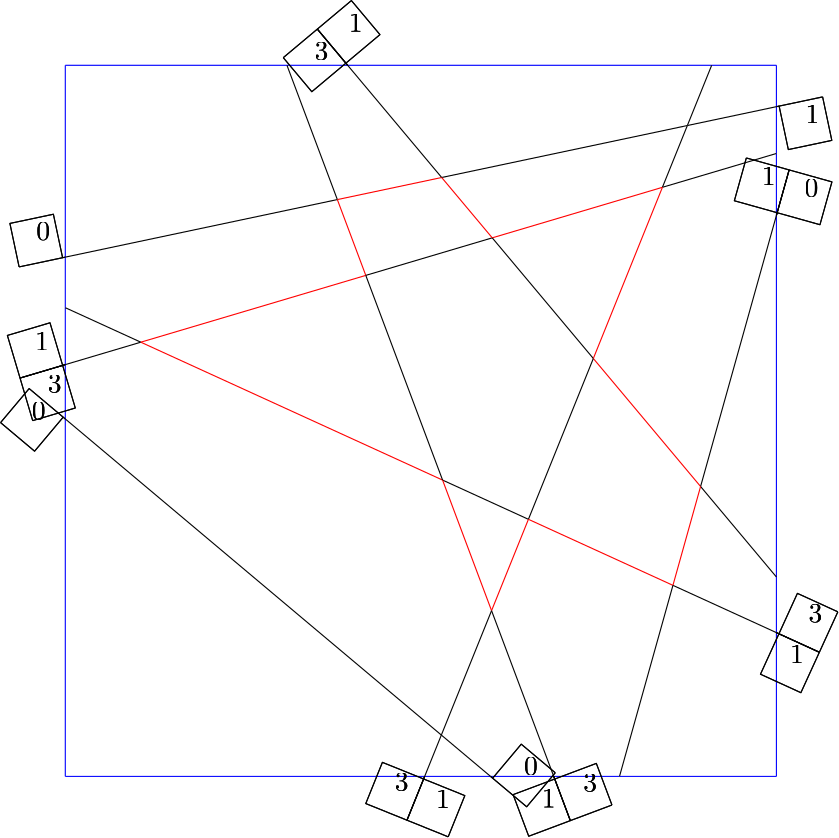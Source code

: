 <?xml version="1.0" encoding="UTF-8"?>
<ipe version="70005" creator="HGeometry"><ipestyle name="basic">
<color name="red" value="1 0 0"/>
<color name="green" value="0 1 0"/>
<color name="blue" value="0 0 1"/>
<color name="yellow" value="1 1 0"/>
<color name="orange" value="1 0.647 0"/>
<color name="gold" value="1 0.843 0"/>
<color name="purple" value="0.627 0.125 0.941"/>
<color name="gray" value="0.745 0.745 0.745"/>
<color name="brown" value="0.647 0.165 0.165"/>
<color name="navy" value="0 0 0.502"/>
<color name="pink" value="1 0.753 0.796"/>
<color name="seagreen" value="0.18 0.545 0.341"/>
<color name="turquoise" value="0.251 0.878 0.816"/>
<color name="violet" value="0.933 0.51 0.933"/>
<color name="darkblue" value="0 0 0.545"/>
<color name="darkcyan" value="0 0.545 0.545"/>
<color name="darkgray" value="0.663 0.663 0.663"/>
<color name="darkgreen" value="0 0.392 0"/>
<color name="darkmagenta" value="0.545 0 0.545"/>
<color name="darkorange" value="1 0.549 0"/>
<color name="darkred" value="0.545 0 0"/>
<color name="lightblue" value="0.678 0.847 0.902"/>
<color name="lightcyan" value="0.878 1 1"/>
<color name="lightgray" value="0.827 0.827 0.827"/>
<color name="lightgreen" value="0.565 0.933 0.565"/>
<color name="lightyellow" value="1 1 0.878"/>
<dashstyle name="dashed" value="[4] 0"/>
<dashstyle name="dotted" value="[1 3] 0"/>
<dashstyle name="dash dotted" value="[4 2 1 2] 0"/>
<dashstyle name="dash dot dotted" value="[4 2 1 2 1 2] 0"/>
<pen name="heavier" value="0.8"/>
<pen name="fat" value="1.2"/>
<pen name="ultrafat" value="2"/>
<textsize name="large" value="\large"/>
<textsize name="Large" value="\Large"/>
<textsize name="LARGE" value="\LARGE"/>
<textsize name="huge" value="\huge"/>
<textsize name="Huge" value="\Huge"/>
<textsize name="small" value="\small"/>
<textsize name="footnote" value="\footnotesize"/>
<textsize name="tiny" value="\tiny"/>
<symbolsize name="small" value="2"/>
<symbolsize name="tiny" value="1.1"/>
<symbolsize name="large" value="5"/>
<arrowsize name="small" value="5"/>
<arrowsize name="tiny" value="3"/>
<arrowsize name="large" value="10"/>
<gridsize name="4 pts" value="4"/>
<gridsize name="8 pts (~3 mm)" value="8"/>
<gridsize name="16 pts (~6 mm)" value="16"/>
<gridsize name="32 pts (~12 mm)" value="32"/>
<gridsize name="10 pts (~3.5 mm)" value="10"/>
<gridsize name="20 pts (~7 mm)" value="20"/>
<gridsize name="14 pts (~5 mm)" value="14"/>
<gridsize name="28 pts (~10 mm)" value="28"/>
<gridsize name="56 pts (~20 mm)" value="56"/>
<anglesize name="90 deg" value="90"/>
<anglesize name="60 deg" value="60"/>
<anglesize name="45 deg" value="45"/>
<anglesize name="30 deg" value="30"/>
<anglesize name="22.5 deg" value="22.5"/>
<symbol name="mark/circle(sx)" transformations="translations">
<path fill="sym-stroke">
0.6 0 0 0.6 0 0 e 0.4 0 0 0.4 0 0 e
</path></symbol>
<symbol name="mark/disk(sx)" transformations="translations">
<path fill="sym-stroke">
0.6 0 0 0.6 0 0 e
</path></symbol>
<symbol name="mark/fdisk(sfx)" transformations="translations">
<group><path fill="sym-fill">
0.5 0 0 0.5 0 0 e
</path><path fill="sym-stroke" fillrule="eofill">
0.6 0 0 0.6 0 0 e 0.4 0 0 0.4 0 0 e
</path></group></symbol>
<symbol name="mark/box(sx)" transformations="translations">
<path fill="sym-stroke" fillrule="eofill">
-0.6 -0.6 m 0.6 -0.6 l 0.6 0.6 l -0.6 0.6 l h
-0.4 -0.4 m 0.4 -0.4 l 0.4 0.4 l -0.4 0.4 l h</path></symbol>
<symbol name="mark/square(sx)" transformations="translations">
<path fill="sym-stroke">
-0.6 -0.6 m 0.6 -0.6 l 0.6 0.6 l -0.6 0.6 l h</path></symbol>
<symbol name="mark/fsquare(sfx)" transformations="translations">
<group><path fill="sym-fill">
-0.5 -0.5 m 0.5 -0.5 l 0.5 0.5 l -0.5 0.5 l h</path>
<path fill="sym-stroke" fillrule="eofill">
-0.6 -0.6 m 0.6 -0.6 l 0.6 0.6 l -0.6 0.6 l h
-0.4 -0.4 m 0.4 -0.4 l 0.4 0.4 l -0.4 0.4 l h</path></group></symbol>
<symbol name="mark/cross(sx)" transformations="translations">
<group><path fill="sym-stroke">
-0.43 -0.57 m 0.57 0.43 l 0.43 0.57 l -0.57 -0.43 l h</path>
<path fill="sym-stroke">
-0.43 0.57 m 0.57 -0.43 l 0.43 -0.57 l -0.57 0.43 l h</path>
</group></symbol>
<symbol name="arrow/arc(spx)">
<path pen="sym-pen" stroke="sym-stroke" fill="sym-stroke">
0 0 m -1.0 0.333 l -1.0 -0.333 l h</path></symbol>
<symbol name="arrow/farc(spx)">
<path pen="sym-pen" stroke="sym-stroke" fill="white">
0 0 m -1.0 0.333 l -1.0 -0.333 l h</path></symbol>
<symbol name="arrow/ptarc(spx)">
<path pen="sym-pen" stroke="sym-stroke" fill="sym-stroke">
0 0 m -1.0 0.333 l -0.8 0 l -1.0 -0.333 l h</path></symbol>
<symbol name="arrow/fptarc(spx)">
<path pen="sym-pen" stroke="sym-stroke" fill="white">
0 0 m -1.0 0.333 l -0.8 0 l -1.0 -0.333 l h</path></symbol>
<symbol name="arrow/fnormal(spx)">
<path pen="sym-pen" stroke="sym-stroke" fill="white">
0 0 m -1.0 0.333 l -1.0 -0.333 l h</path></symbol>
<symbol name="arrow/pointed(spx)">
<path pen="sym-pen" stroke="sym-stroke" fill="sym-stroke">
0 0 m -1.0 0.333 l -0.8 0 l -1.0 -0.333 l h</path></symbol>
<symbol name="arrow/fpointed(spx)">
<path pen="sym-pen" stroke="sym-stroke" fill="white">
0 0 m -1.0 0.333 l -0.8 0 l -1.0 -0.333 l h</path></symbol>
<symbol name="arrow/linear(spx)">
<path pen="sym-pen" stroke="sym-stroke">
-1.0 0.333 m 0 0 l -1.0 -0.333 l</path></symbol>
<symbol name="arrow/fdouble(spx)">
<path pen="sym-pen" stroke="sym-stroke" fill="white">
0 0 m -1.0 0.333 l -1.0 -0.333 l h
-1 0 m -2.0 0.333 l -2.0 -0.333 l h
</path></symbol>
<symbol name="arrow/double(spx)">
<path pen="sym-pen" stroke="sym-stroke" fill="sym-stroke">
0 0 m -1.0 0.333 l -1.0 -0.333 l h
-1 0 m -2.0 0.333 l -2.0 -0.333 l h
</path></symbol>
<tiling name="falling" angle="-60" width="1" step="4"/>
<tiling name="rising" angle="30" width="1" step="4"/>
<textstyle name="center" begin="\begin{center}" end="\end{center}"/>
<textstyle name="itemize" begin="\begin{itemize}" end="\end{itemize}"/>
<textstyle name="item" begin="\begin{itemize}\item{}" end="\end{itemize}"/>
</ipestyle><page><path stroke="blue">-128.0 128.0 m
-101.40017 128.0 -74.80033 128.0 -48.2005 128.0 c
</path><path stroke="blue">-48.2005 128.0 m
-40.917866 128.0 -33.635235 128.0 -26.3526 128.0 c
</path><path stroke="blue">-26.3526 128.0 m
17.328266 128.0 61.00913 128.0 104.69 128.0 c
</path><path stroke="blue">104.69 128.0 m
112.46 128.0 120.23 128.0 128.0 128.0 c
</path><path stroke="blue">128.0 128.0 m
128.0 123.035 128.0 118.07 128.0 113.105 c
</path><path stroke="blue">128.0 113.105 m
128.0 107.49133 128.0 101.87767 128.0 96.264 c
</path><path stroke="blue">128.0 96.264 m
128.0 88.8296 128.0 81.3952 128.0 73.9608 c
</path><path stroke="blue">128.0 73.9608 m
128.0 30.568298 128.0 -12.824198 128.0 -56.2167 c
</path><path stroke="blue">128.0 -56.2167 m
128.0 -62.892467 128.0 -69.56823 128.0 -76.244 c
</path><path stroke="blue">128.0 -76.244 m
128.0 -93.496 128.0 -110.748 128.0 -128.0 c
</path><path stroke="blue">128.0 -128.0 m
109.169365 -128.0 90.33873 -128.0 71.5081 -128.0 c
</path><path stroke="blue">71.5081 -128.0 m
63.618565 -128.0 55.729034 -128.0 47.8395 -128.0 c
</path><path stroke="blue">47.8395 -128.0 m
40.2534 -128.0 32.6673 -128.0 25.0812 -128.0 c
</path><path stroke="blue">25.0812 -128.0 m
17.176483 -128.0 9.271767 -128.0 1.36705 -128.0 c
</path><path stroke="blue">1.36705 -128.0 m
-41.7553 -128.0 -84.87765 -128.0 -128.0 -128.0 c
</path><path stroke="blue">-128.0 -128.0 m
-128.0 -85.10697 -128.0 -42.21394 -128.0 0.67909 c
</path><path stroke="blue">-128.0 0.67909 m
-128.0 7.2031264 -128.0 13.727163 -128.0 20.2512 c
</path><path stroke="blue">-128.0 20.2512 m
-128.0 27.0787 -128.0 33.9062 -128.0 40.7337 c
</path><path stroke="blue">-128.0 40.7337 m
-128.0 46.8026 -128.0 52.8715 -128.0 58.9404 c
</path><path stroke="blue">-128.0 58.9404 m
-128.0 81.960266 -128.0 104.98013 -128.0 128.0 c
</path><path stroke="black">-128.0 58.9404 m
-95.35533 65.84737 -62.71067 72.75433 -30.066 79.6613 c
</path><path stroke="red">-30.066 79.6613 m
-17.546837 82.310135 -5.0276732 84.95897 7.49149 87.6078 c
</path><path stroke="black">7.49149 87.6078 m
36.974495 93.84586 66.4575 100.08393 95.9405 106.322 c
</path><path stroke="black">95.9405 106.322 m
106.627 108.583 117.3135 110.844 128.0 113.105 c
</path><path stroke="black">-128.0 20.2512 m
-118.94334 22.940332 -109.886665 25.629467 -100.83 28.3186 c
</path><path stroke="red">-100.83 28.3186 m
-73.8292 36.335835 -46.8284 44.353065 -19.8276 52.3703 c
</path><path stroke="black">-19.8276 52.3703 m
-4.654466 56.87557 10.518667 61.380833 25.6918 65.8861 c
</path><path stroke="red">25.6918 65.8861 m
46.115566 71.95043 66.53933 78.01476 86.9631 84.0791 c
</path><path stroke="black">86.9631 84.0791 m
100.64207 88.14073 114.32103 92.20237 128.0 96.264 c
</path><path stroke="black">-128.0 0.67909 m
-82.87529 -37.252274 -37.75058 -75.18364 7.37413 -113.115 c
</path><path stroke="black">7.37413 -113.115 m
13.276486 -118.07667 19.178843 -123.03833 25.0812 -128.0 c
</path><path stroke="black">-128.0 40.7337 m
-118.94334 36.595333 -109.886665 32.456966 -100.83 28.3186 c
</path><path stroke="red">-100.83 28.3186 m
-64.61294 11.7694 -28.395874 -4.7798 7.82119 -21.329 c
</path><path stroke="black">7.82119 -21.329 m
18.121193 -26.035534 28.421198 -30.742067 38.7212 -35.4486 c
</path><path stroke="red">38.7212 -35.4486 m
56.063034 -43.372833 73.40487 -51.297066 90.7467 -59.2213 c
</path><path stroke="black">90.7467 -59.2213 m
103.16447 -64.89553 115.58223 -70.56976 128.0 -76.244 c
</path><path stroke="black">-48.2005 128.0 m
-42.155666 111.8871 -36.110832 95.7742 -30.066 79.6613 c
</path><path stroke="red">-30.066 79.6613 m
-26.6532 70.5643 -23.2404 61.4673 -19.8276 52.3703 c
</path><path stroke="black">-19.8276 52.3703 m
-10.611336 27.803867 -1.3950728 3.237433 7.82119 -21.329 c
</path><path stroke="red">7.82119 -21.329 m
13.69816 -36.994366 19.57513 -52.65973 25.4521 -68.3251 c
</path><path stroke="black">25.4521 -68.3251 m
32.914566 -88.216736 40.377033 -108.10837 47.8395 -128.0 c
</path><path stroke="black">-26.3526 128.0 m
-15.071237 114.535934 -3.7898736 101.07187 7.49149 87.6078 c
</path><path stroke="red">7.49149 87.6078 m
13.55826 80.36723 19.62503 73.12666 25.6918 65.8861 c
</path><path stroke="black">25.6918 65.8861 m
37.823967 51.4066 49.956135 36.9271 62.0883 22.4476 c
</path><path stroke="red">62.0883 22.4476 m
74.9592 7.0865674 87.8301 -8.2744665 100.701 -23.6355 c
</path><path stroke="black">100.701 -23.6355 m
109.80067 -34.4959 118.90033 -45.3563 128.0 -56.2167 c
</path><path stroke="black">104.69 128.0 m
101.7735 120.774 98.857 113.548 95.9405 106.322 c
</path><path stroke="black">95.9405 106.322 m
92.94804 98.9077 89.95557 91.4934 86.9631 84.0791 c
</path><path stroke="red">86.9631 84.0791 m
78.6715 63.535267 70.3799 42.991432 62.0883 22.4476 c
</path><path stroke="black">62.0883 22.4476 m
54.299267 3.1488671 46.510235 -16.149866 38.7212 -35.4486 c
</path><path stroke="red">38.7212 -35.4486 m
34.29817 -46.407433 29.875134 -57.366264 25.4521 -68.3251 c
</path><path stroke="black">25.4521 -68.3251 m
19.42611 -83.255066 13.40012 -98.185036 7.37413 -113.115 c
</path><path stroke="black">7.37413 -113.115 m
5.37177 -118.07667 3.3694098 -123.03833 1.36705 -128.0 c
</path><path stroke="black">128.0 73.9608 m
118.90033 41.4287 109.80067 8.896601 100.701 -23.6355 c
</path><path stroke="red">100.701 -23.6355 m
97.3829 -35.497433 94.0648 -47.359367 90.7467 -59.2213 c
</path><path stroke="black">90.7467 -59.2213 m
84.33383 -82.14753 77.92097 -105.07377 71.5081 -128.0 c
</path><path>1.36705 -128.0 m
0.9928106 -128.92734 l
</path><group><text pos="-9.419762 -133.35208" type="label">3</text><path>-4.99502 -143.76465 m
-19.832335 -137.77682 l
-13.844503 -122.939514 l
0.9928112 -128.92734 l
-4.99502 -143.76465 l
</path></group><path>1.36705 -128.0 m
0.9928106 -128.92734 l
</path><group><text pos="5.4175525 -139.3399" type="label">1</text><path>9.842295 -149.75247 m
-4.9950204 -143.76465 l
0.9928112 -128.92734 l
15.830126 -134.91516 l
9.842295 -149.75247 l
</path></group><path>25.0812 -128.0 m
25.846668 -128.64348 l
</path><group><text pos="37.118202 -127.6675" type="label">0</text><path>48.389736 -126.69152 m
38.094173 -138.93903 l
25.846668 -128.64348 l
36.14223 -116.395966 l
48.389736 -126.69152 l
</path></group><path>47.8395 -128.0 m
48.19075 -128.93628 l
</path><group><text pos="43.510513 -139.23654" type="label">1</text><path>53.810776 -143.91678 m
38.830276 -149.5368 l
33.21025 -134.5563 l
48.19075 -128.93628 l
53.810776 -143.91678 l
</path></group><path>47.8395 -128.0 m
48.19075 -128.93628 l
</path><group><text pos="58.491013 -133.61652" type="label">3</text><path>68.791275 -138.29675 m
53.810776 -143.91678 l
48.19075 -128.93628 l
63.17125 -123.31625 l
68.791275 -138.29675 l
</path></group><path>25.0812 -128.0 m
25.846668 -128.64348 l
</path><group><text pos="37.118202 -127.6675" type="label">0</text><path>48.389736 -126.69152 m
38.094173 -138.93903 l
25.846668 -128.64348 l
36.14223 -116.395966 l
48.389736 -126.69152 l
</path></group><path>47.8395 -128.0 m
48.19075 -128.93628 l
</path><group><text pos="43.510513 -139.23654" type="label">1</text><path>53.810776 -143.91678 m
38.830276 -149.5368 l
33.21025 -134.5563 l
48.19075 -128.93628 l
53.810776 -143.91678 l
</path></group><path>47.8395 -128.0 m
48.19075 -128.93628 l
</path><group><text pos="58.491013 -133.61652" type="label">3</text><path>68.791275 -138.29675 m
53.810776 -143.91678 l
48.19075 -128.93628 l
63.17125 -123.31625 l
68.791275 -138.29675 l
</path></group><path>128.0 -76.244 m
128.90955 -76.659615 l
</path><group><text pos="132.861 -87.26084" type="label">1</text><path>143.46222 -83.309395 m
136.81244 -97.86207 l
122.259766 -91.21229 l
128.90955 -76.659615 l
143.46222 -83.309395 l
</path></group><path>128.0 -76.244 m
128.90955 -76.659615 l
</path><group><text pos="139.51077 -72.70817" type="label">3</text><path>150.112 -68.75672 m
143.46222 -83.309395 l
128.90955 -76.659615 l
135.55933 -62.106937 l
150.112 -68.75672 l
</path></group><path>128.0 -76.244 m
128.90955 -76.659615 l
</path><group><text pos="132.861 -87.26084" type="label">1</text><path>143.46222 -83.309395 m
136.81244 -97.86207 l
122.259766 -91.21229 l
128.90955 -76.659615 l
143.46222 -83.309395 l
</path></group><path>128.0 -76.244 m
128.90955 -76.659615 l
</path><group><text pos="139.51077 -72.70817" type="label">3</text><path>150.112 -68.75672 m
143.46222 -83.309395 l
128.90955 -76.659615 l
135.55933 -62.106937 l
150.112 -68.75672 l
</path></group><path>128.0 73.9608 m
128.26938 74.923836 l
</path><group><text pos="122.72009 84.78311" type="label">1</text><path>117.1708 94.64239 m
132.57938 90.332405 l
128.2694 74.923836 l
112.86082 79.23382 l
117.1708 94.64239 l
</path></group><path>128.0 73.9608 m
128.26938 74.923836 l
</path><group><text pos="138.12866 80.47313" type="label">0</text><path>132.57938 90.332405 m
147.98795 86.02242 l
143.67795 70.61385 l
128.26938 74.923836 l
132.57938 90.332405 l
</path></group><path>128.0 73.9608 m
128.26938 74.923836 l
</path><group><text pos="122.72009 84.78311" type="label">1</text><path>117.1708 94.64239 m
132.57938 90.332405 l
128.2694 74.923836 l
112.86082 79.23382 l
117.1708 94.64239 l
</path></group><path>128.0 73.9608 m
128.26938 74.923836 l
</path><group><text pos="138.12866 80.47313" type="label">0</text><path>132.57938 90.332405 m
147.98795 86.02242 l
143.67795 70.61385 l
128.26938 74.923836 l
132.57938 90.332405 l
</path></group><path>128.0 113.105 m
128.97835 113.312 l
</path><group><text pos="138.46103 107.141205" type="label">1</text><path>144.63182 116.623886 m
147.94371 100.97041 l
132.29024 97.65852 l
128.97835 113.312 l
144.63182 116.623886 l
</path></group><path>128.0 113.105 m
128.97835 113.312 l
</path><group><text pos="138.46103 107.141205" type="label">1</text><path>144.63182 116.623886 m
147.94371 100.97041 l
132.29024 97.65852 l
128.97835 113.312 l
144.63182 116.623886 l
</path></group><path>-26.3526 128.0 m
-26.994843 128.7665 l
</path><group><text pos="-38.264793 129.76057" type="label">3</text><path>-49.534744 130.75465 m
-37.270714 141.03053 l
-26.994843 128.7665 l
-39.258873 118.490616 l
-49.534744 130.75465 l
</path></group><path>-26.3526 128.0 m
-26.994843 128.7665 l
</path><group><text pos="-26.000763 140.03645" type="label">1</text><path>-37.270714 141.03053 m
-25.006683 151.30641 l
-14.730811 139.04237 l
-26.994843 128.7665 l
-37.270714 141.03053 l
</path></group><path>-26.3526 128.0 m
-26.994843 128.7665 l
</path><group><text pos="-38.264793 129.76057" type="label">3</text><path>-49.534744 130.75465 m
-37.270714 141.03053 l
-26.994843 128.7665 l
-39.258873 118.490616 l
-49.534744 130.75465 l
</path></group><path>-26.3526 128.0 m
-26.994843 128.7665 l
</path><group><text pos="-26.000763 140.03645" type="label">1</text><path>-37.270714 141.03053 m
-25.006683 151.30641 l
-14.730811 139.04237 l
-26.994843 128.7665 l
-37.270714 141.03053 l
</path></group><path>-128.0 58.9404 m
-128.97835 58.733402 l
</path><group><text pos="-138.46106 64.90415" type="label">0</text><path>-144.63182 55.421436 m
-147.94377 71.0749 l
-132.2903 74.38686 l
-128.97835 58.733402 l
-144.63182 55.421436 l
</path></group><path>-128.0 58.9404 m
-128.97835 58.733402 l
</path><group><text pos="-138.46106 64.90415" type="label">0</text><path>-144.63182 55.421436 m
-147.94377 71.0749 l
-132.2903 74.38686 l
-128.97835 58.733402 l
-144.63182 55.421436 l
</path></group><path>-128.0 20.2512 m
-128.95863 19.966558 l
</path><group><text pos="-134.35057 10.02036" type="label">3</text><path>-139.74251 7.4160576e-2 m
-144.29677 15.412309 l
-128.95862 19.96656 l
-124.40437 4.6284113 l
-139.74251 7.4160576e-2 l
</path></group><path>-128.0 20.2512 m
-128.95863 19.966558 l
</path><group><text pos="-138.90483 25.35851" type="label">1</text><path>-144.29677 15.412309 m
-148.85103 30.750458 l
-133.5129 35.30471 l
-128.95863 19.96656 l
-144.29677 15.412309 l
</path></group><path>-128.0 0.67909 m
-128.76549 1.3225467 l
</path><group><text pos="-140.037 0.3463397" type="label">0</text><path>-151.30852 -0.6298671 m
-141.0132 11.617853 l
-128.76549 1.3225465 l
-139.0608 -10.925173 l
-151.30852 -0.6298671 l
</path></group><path>-128.0 20.2512 m
-128.95863 19.966558 l
</path><group><text pos="-134.35057 10.02036" type="label">3</text><path>-139.74251 7.4160576e-2 m
-144.29677 15.412309 l
-128.95862 19.96656 l
-124.40437 4.6284113 l
-139.74251 7.4160576e-2 l
</path></group><path>-128.0 20.2512 m
-128.95863 19.966558 l
</path><group><text pos="-138.90483 25.35851" type="label">1</text><path>-144.29677 15.412309 m
-148.85103 30.750458 l
-133.5129 35.30471 l
-128.95863 19.96656 l
-144.29677 15.412309 l
</path></group><path>-128.0 0.67909 m
-128.76549 1.3225467 l
</path><group><text pos="-140.037 0.3463397" type="label">0</text><path>-151.30852 -0.6298671 m
-141.0132 11.617853 l
-128.76549 1.3225465 l
-139.0608 -10.925173 l
-151.30852 -0.6298671 l
</path></group><path>1.36705 -128.0 m
0.9928106 -128.92734 l
</path><group><text pos="-9.419762 -133.35208" type="label">3</text><path>-4.99502 -143.76465 m
-19.832335 -137.77682 l
-13.844503 -122.939514 l
0.9928112 -128.92734 l
-4.99502 -143.76465 l
</path></group><path>1.36705 -128.0 m
0.9928106 -128.92734 l
</path><group><text pos="5.4175525 -139.3399" type="label">1</text><path>9.842295 -149.75247 m
-4.9950204 -143.76465 l
0.9928112 -128.92734 l
15.830126 -134.91516 l
9.842295 -149.75247 l
</path></group></page></ipe>